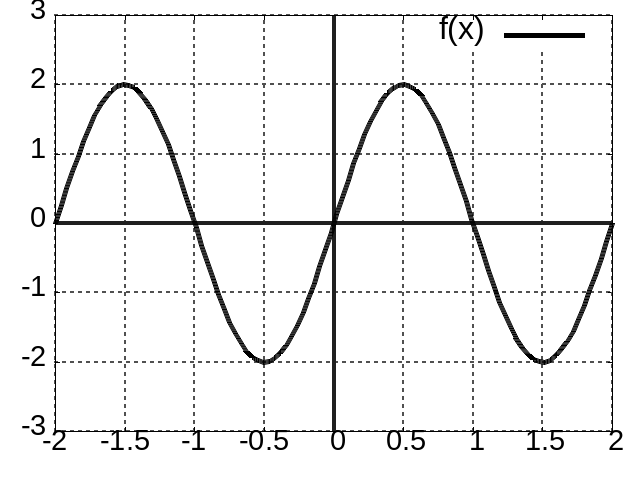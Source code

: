 # default settings

set xlabel "x-Achse" font "Times-Roman,22"
set ylabel "y-Achse" font "Times-Roman,22"

set style line 12 lc rgb '#505050' lt 0 lw 2
set style line 13 lc rgb '#202020' lt 1 lw 4
set grid ls 12
set zeroaxis ls 13

set key font ",24"
set tics font ", 22"

# custom

set xrange [-2:2]
set yrange [-3:3]

set xtics 0.5
set ytics 1

set terminal png
set output "ex-graph-read-1-img-a.png"

plot 2*sin(pi*x) lw 5 lc "#000000" title "f(x)"

